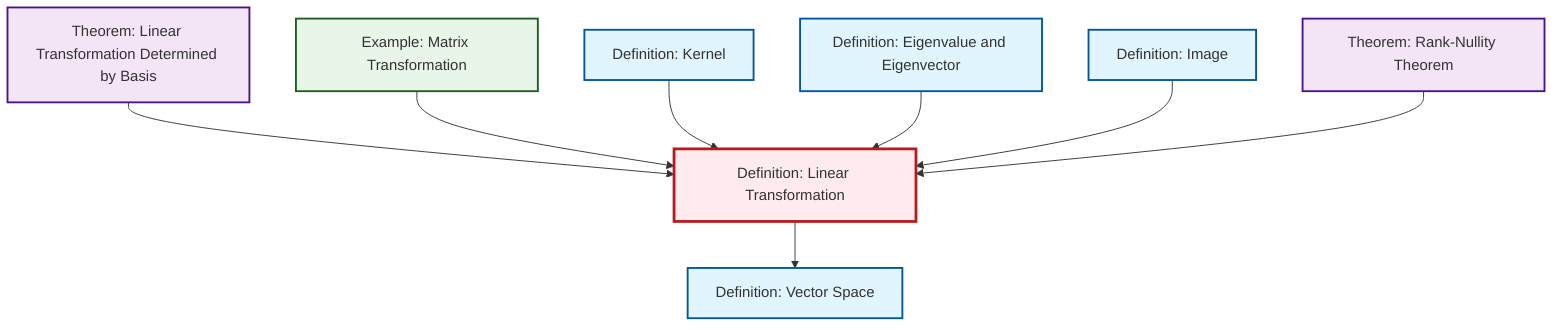 graph TD
    classDef definition fill:#e1f5fe,stroke:#01579b,stroke-width:2px
    classDef theorem fill:#f3e5f5,stroke:#4a148c,stroke-width:2px
    classDef axiom fill:#fff3e0,stroke:#e65100,stroke-width:2px
    classDef example fill:#e8f5e9,stroke:#1b5e20,stroke-width:2px
    classDef current fill:#ffebee,stroke:#b71c1c,stroke-width:3px
    def-image["Definition: Image"]:::definition
    def-linear-transformation["Definition: Linear Transformation"]:::definition
    thm-linear-transformation-basis["Theorem: Linear Transformation Determined by Basis"]:::theorem
    ex-matrix-transformation["Example: Matrix Transformation"]:::example
    def-vector-space["Definition: Vector Space"]:::definition
    def-kernel["Definition: Kernel"]:::definition
    thm-rank-nullity["Theorem: Rank-Nullity Theorem"]:::theorem
    def-eigenvalue-eigenvector["Definition: Eigenvalue and Eigenvector"]:::definition
    thm-linear-transformation-basis --> def-linear-transformation
    ex-matrix-transformation --> def-linear-transformation
    def-kernel --> def-linear-transformation
    def-eigenvalue-eigenvector --> def-linear-transformation
    def-image --> def-linear-transformation
    def-linear-transformation --> def-vector-space
    thm-rank-nullity --> def-linear-transformation
    class def-linear-transformation current